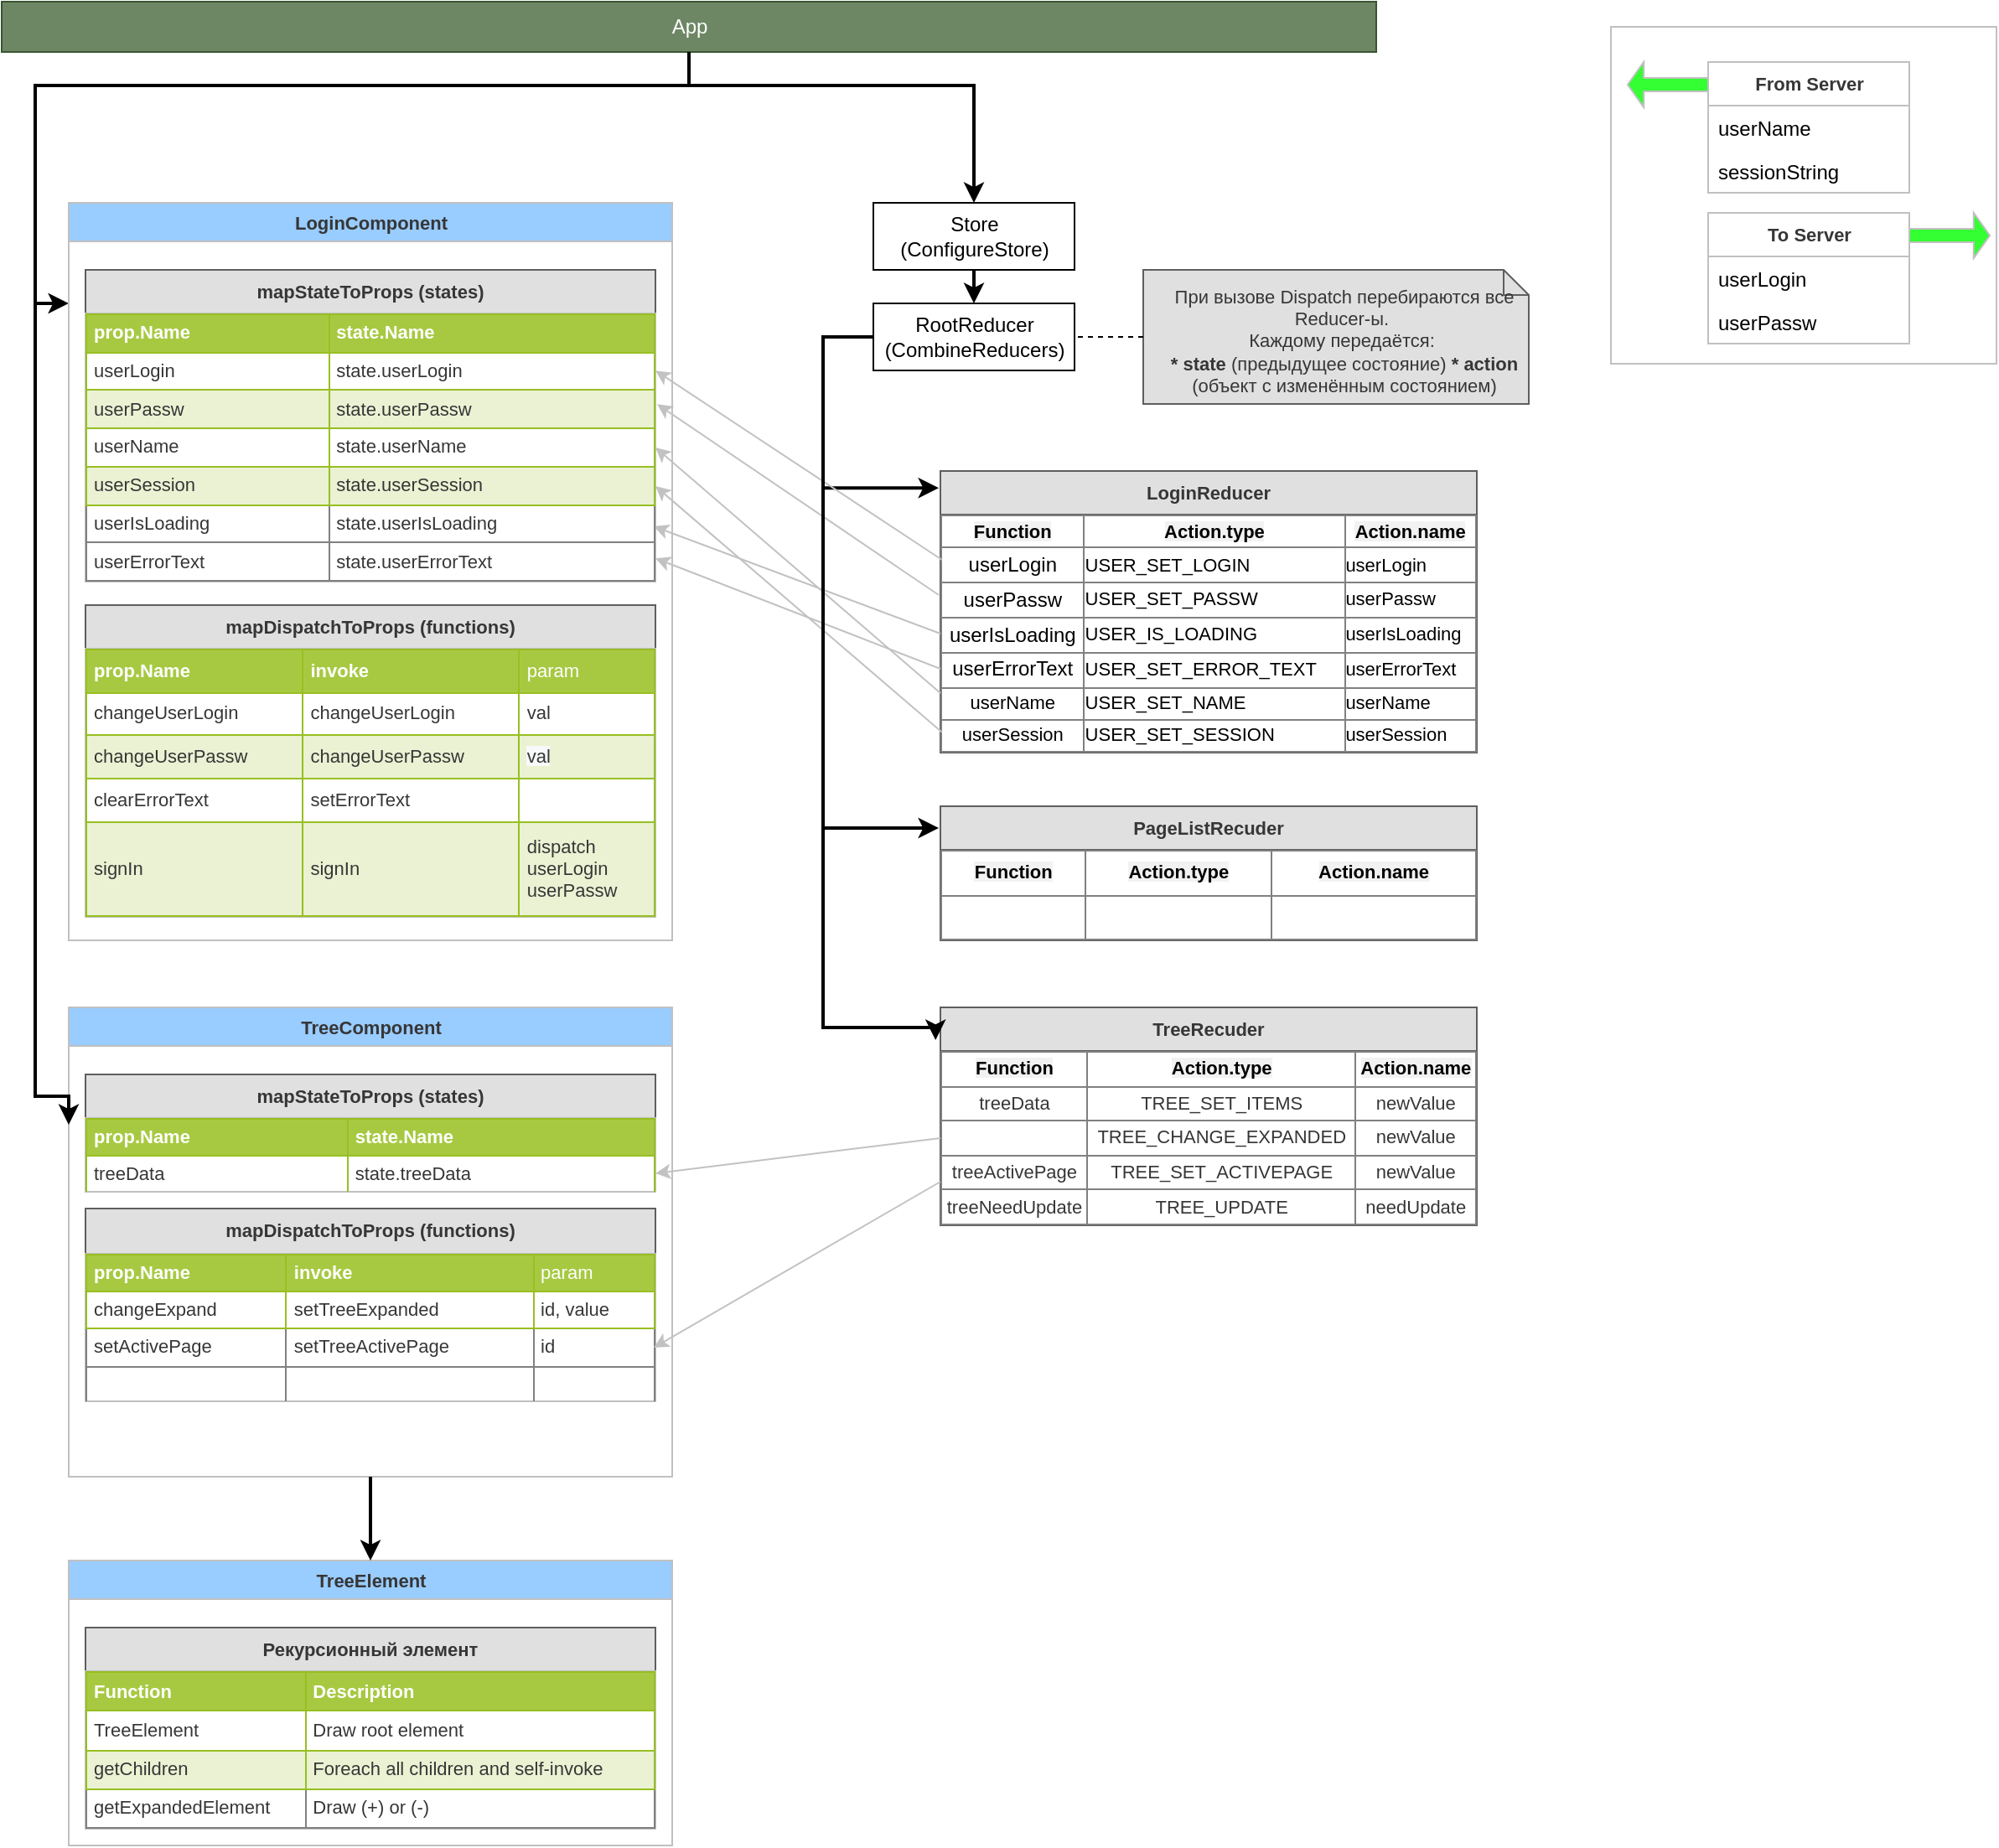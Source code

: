 <mxfile version="12.3.2" type="device" pages="2"><diagram id="MAlJXr1R1RONiBPiFZ2X" name="Page-1"><mxGraphModel dx="1086" dy="806" grid="1" gridSize="10" guides="1" tooltips="1" connect="1" arrows="1" fold="1" page="1" pageScale="1" pageWidth="826" pageHeight="1169" math="0" shadow="0"><root><mxCell id="0"/><mxCell id="1" parent="0"/><mxCell id="lctkZmDG0MTz39z7GmuO-6" value="" style="rounded=0;orthogonalLoop=1;jettySize=auto;html=1;entryX=0.5;entryY=0;entryDx=0;entryDy=0;exitX=0.5;exitY=1;exitDx=0;exitDy=0;strokeWidth=2;edgeStyle=orthogonalEdgeStyle;" parent="1" source="qUUpivabRVGBg07fd6jT-1" target="lctkZmDG0MTz39z7GmuO-3" edge="1"><mxGeometry relative="1" as="geometry"><mxPoint x="548" y="20" as="targetPoint"/><Array as="points"><mxPoint x="410" y="50"/><mxPoint x="580" y="50"/></Array></mxGeometry></mxCell><mxCell id="AoNCiHYrEB_nm4d6RlBX-17" style="rounded=0;comic=0;orthogonalLoop=1;jettySize=auto;html=1;exitX=0.5;exitY=1;exitDx=0;exitDy=0;shadow=0;startArrow=none;startFill=0;strokeColor=#000000;strokeWidth=2;fontSize=11;fontColor=#363636;edgeStyle=orthogonalEdgeStyle;" parent="1" source="qUUpivabRVGBg07fd6jT-1" edge="1"><mxGeometry relative="1" as="geometry"><mxPoint x="40" y="180" as="targetPoint"/><Array as="points"><mxPoint x="410" y="50"/><mxPoint x="20" y="50"/><mxPoint x="20" y="180"/></Array></mxGeometry></mxCell><mxCell id="qUUpivabRVGBg07fd6jT-1" value="App" style="html=1;fillColor=#6d8764;strokeColor=#3A5431;fontColor=#ffffff;" parent="1" vertex="1"><mxGeometry width="820" height="30" as="geometry"/></mxCell><mxCell id="lctkZmDG0MTz39z7GmuO-61" value="" style="edgeStyle=orthogonalEdgeStyle;rounded=0;orthogonalLoop=1;jettySize=auto;html=1;fontSize=11;fontColor=#363636;startArrow=none;startFill=0;entryX=-0.003;entryY=0.06;entryDx=0;entryDy=0;entryPerimeter=0;shadow=0;comic=0;strokeWidth=2;exitX=0;exitY=0.5;exitDx=0;exitDy=0;" parent="1" source="lctkZmDG0MTz39z7GmuO-2" target="lctkZmDG0MTz39z7GmuO-31" edge="1"><mxGeometry relative="1" as="geometry"><mxPoint x="522" y="222" as="sourcePoint"/><Array as="points"><mxPoint x="490" y="200"/><mxPoint x="490" y="290"/></Array></mxGeometry></mxCell><mxCell id="lctkZmDG0MTz39z7GmuO-65" style="edgeStyle=orthogonalEdgeStyle;rounded=0;orthogonalLoop=1;jettySize=auto;html=1;startArrow=none;startFill=0;fontSize=11;fontColor=#363636;exitX=0;exitY=0.5;exitDx=0;exitDy=0;strokeWidth=2;entryX=-0.003;entryY=0.163;entryDx=0;entryDy=0;entryPerimeter=0;" parent="1" source="lctkZmDG0MTz39z7GmuO-2" target="lctkZmDG0MTz39z7GmuO-62" edge="1"><mxGeometry relative="1" as="geometry"><mxPoint x="521" y="260" as="sourcePoint"/><mxPoint x="521" y="610" as="targetPoint"/><Array as="points"><mxPoint x="490" y="200"/><mxPoint x="490" y="493"/></Array></mxGeometry></mxCell><UserObject label="RootReducer&lt;br&gt;(CombineReducers)" id="lctkZmDG0MTz39z7GmuO-2"><mxCell style="html=1;" parent="1" vertex="1"><mxGeometry x="520" y="180" width="120" height="40" as="geometry"/></mxCell></UserObject><mxCell id="lctkZmDG0MTz39z7GmuO-7" style="edgeStyle=orthogonalEdgeStyle;rounded=0;orthogonalLoop=1;jettySize=auto;html=1;exitX=0.5;exitY=1;exitDx=0;exitDy=0;entryX=0.5;entryY=0;entryDx=0;entryDy=0;strokeWidth=2;" parent="1" source="lctkZmDG0MTz39z7GmuO-3" target="lctkZmDG0MTz39z7GmuO-2" edge="1"><mxGeometry relative="1" as="geometry"/></mxCell><mxCell id="lctkZmDG0MTz39z7GmuO-3" value="Store&lt;br&gt;(ConfigureStore)" style="html=1;" parent="1" vertex="1"><mxGeometry x="520" y="120" width="120" height="40" as="geometry"/></mxCell><mxCell id="lctkZmDG0MTz39z7GmuO-28" value="&lt;p style=&quot;margin: 10px 0px 0px 10px; font-size: 11px;&quot;&gt;При вызове Dispatch перебираются все Reducer-ы.&amp;nbsp;&lt;br style=&quot;font-size: 11px;&quot;&gt;&lt;span style=&quot;font-size: 11px;&quot;&gt;Каждому передаётся:&amp;nbsp;&lt;br style=&quot;font-size: 11px;&quot;&gt;&lt;/span&gt;&lt;b style=&quot;font-size: 11px;&quot;&gt;* state&lt;/b&gt;&lt;span style=&quot;font-size: 11px;&quot;&gt; (предыдущее состояние) &lt;b style=&quot;font-size: 11px;&quot;&gt;*&lt;/b&gt;&amp;nbsp;&lt;/span&gt;&lt;b style=&quot;font-size: 11px;&quot;&gt;action&lt;/b&gt;&lt;span style=&quot;font-size: 11px;&quot;&gt; (объект с изменённым состоянием)&lt;/span&gt;&lt;span style=&quot;font-size: 11px;&quot;&gt;&lt;br style=&quot;font-size: 11px;&quot;&gt;&lt;/span&gt;&lt;/p&gt;" style="shape=note;html=1;size=15;spacingLeft=0;align=left;html=1;overflow=fill;align=center;fillColor=#E0E0E0;fontColor=#363636;labelBackgroundColor=none;labelBorderColor=none;whiteSpace=wrap;fontSize=11;strokeColor=#5E5E5E;" parent="1" vertex="1"><mxGeometry x="681" y="160" width="230" height="80" as="geometry"/></mxCell><mxCell id="lctkZmDG0MTz39z7GmuO-30" value="" style="rounded=0;html=1;labelBackgroundColor=none;endArrow=none;dashed=1;entryX=1;entryY=0.5;entryDx=0;entryDy=0;exitX=0;exitY=0.5;exitDx=0;exitDy=0;exitPerimeter=0;" parent="1" source="lctkZmDG0MTz39z7GmuO-28" target="lctkZmDG0MTz39z7GmuO-2" edge="1"><mxGeometry relative="1" as="geometry"><mxPoint x="906" y="220" as="targetPoint"/></mxGeometry></mxCell><mxCell id="lctkZmDG0MTz39z7GmuO-31" value="LoginReducer" style="swimlane;fontStyle=1;align=center;verticalAlign=top;childLayout=stackLayout;horizontal=1;startSize=26;horizontalStack=0;resizeParent=1;resizeParentMax=0;resizeLast=0;collapsible=1;marginBottom=0;labelBackgroundColor=none;strokeColor=#5E5E5E;fillColor=#E0E0E0;fontSize=11;fontColor=#363636;html=0;" parent="1" vertex="1"><mxGeometry x="560" y="280" width="320" height="168" as="geometry"><mxRectangle x="480" y="200" width="90" height="26" as="alternateBounds"/></mxGeometry></mxCell><mxCell id="lctkZmDG0MTz39z7GmuO-57" value="&lt;table border=&quot;1&quot; width=&quot;100%&quot; style=&quot;width: 100% ; height: 100% ; border-collapse: collapse&quot; cellpadding=&quot;0&quot; align=&quot;center&quot;&gt;&lt;tbody&gt;&lt;tr&gt;&lt;td style=&quot;text-align: center&quot;&gt;&lt;font color=&quot;#000000&quot;&gt;&lt;b style=&quot;background-color: rgb(242 , 242 , 242)&quot;&gt;Function&lt;/b&gt;&lt;/font&gt;&lt;/td&gt;&lt;td style=&quot;text-align: center&quot;&gt;&lt;font color=&quot;#000000&quot;&gt;&lt;b style=&quot;background-color: rgb(242 , 242 , 242)&quot;&gt;Action.type&lt;/b&gt;&lt;/font&gt;&lt;/td&gt;&lt;td style=&quot;text-align: center&quot;&gt;&lt;font color=&quot;#000000&quot;&gt;&lt;b style=&quot;background-color: rgb(242 , 242 , 242)&quot;&gt;Action.name&lt;/b&gt;&lt;/font&gt;&lt;/td&gt;&lt;/tr&gt;&lt;tr&gt;&lt;td align=&quot;center&quot; style=&quot;text-align: center&quot;&gt;&lt;span style=&quot;font-size: 12px ; text-align: left&quot;&gt;&lt;font color=&quot;#000000&quot;&gt;userLogin&lt;/font&gt;&lt;/span&gt;&lt;/td&gt;&lt;td align=&quot;center&quot; style=&quot;text-align: left&quot;&gt;&lt;font color=&quot;#000000&quot;&gt;USER_SET_LOGIN&lt;/font&gt;&lt;/td&gt;&lt;td align=&quot;center&quot; style=&quot;text-align: left&quot;&gt;&lt;font color=&quot;#000000&quot;&gt;userLogin&lt;br&gt;&lt;/font&gt;&lt;/td&gt;&lt;/tr&gt;&lt;tr&gt;&lt;td align=&quot;center&quot; style=&quot;text-align: center&quot;&gt;&lt;font color=&quot;#000000&quot;&gt;&lt;span style=&quot;font-size: 12px ; text-align: left&quot;&gt;userPassw&lt;/span&gt;&lt;br&gt;&lt;/font&gt;&lt;/td&gt;&lt;td align=&quot;center&quot; style=&quot;text-align: left&quot;&gt;&lt;font color=&quot;#000000&quot;&gt;USER_SET_PASSW&lt;/font&gt;&lt;/td&gt;&lt;td align=&quot;center&quot; style=&quot;text-align: left&quot;&gt;&lt;font color=&quot;#000000&quot;&gt;userPassw&lt;/font&gt;&lt;/td&gt;&lt;/tr&gt;&lt;tr&gt;&lt;td align=&quot;center&quot; style=&quot;text-align: center&quot;&gt;&lt;span style=&quot;font-size: 12px ; text-align: left&quot;&gt;&lt;font color=&quot;#000000&quot;&gt;userIsLoading&lt;/font&gt;&lt;/span&gt;&lt;/td&gt;&lt;td align=&quot;center&quot; style=&quot;text-align: left&quot;&gt;&lt;font color=&quot;#000000&quot;&gt;USER_IS_LOADING&lt;/font&gt;&lt;/td&gt;&lt;td align=&quot;center&quot; style=&quot;text-align: left&quot;&gt;&lt;font color=&quot;#000000&quot;&gt;userIsLoading&lt;/font&gt;&lt;/td&gt;&lt;/tr&gt;&lt;tr&gt;&lt;td style=&quot;text-align: center&quot;&gt;&lt;font color=&quot;#000000&quot;&gt;&lt;span style=&quot;font-size: 12px&quot;&gt;userErrorText&lt;/span&gt;&lt;br&gt;&lt;/font&gt;&lt;/td&gt;&lt;td style=&quot;text-align: left&quot;&gt;&lt;font color=&quot;#000000&quot;&gt;USER_SET_ERROR_TEXT&lt;/font&gt;&lt;/td&gt;&lt;td style=&quot;text-align: left&quot;&gt;&lt;font color=&quot;#000000&quot;&gt;userErrorText&lt;br&gt;&lt;/font&gt;&lt;/td&gt;&lt;/tr&gt;&lt;tr&gt;&lt;td style=&quot;text-align: center&quot;&gt;&lt;font color=&quot;#000000&quot;&gt;userName&lt;br&gt;&lt;/font&gt;&lt;/td&gt;&lt;td style=&quot;text-align: left&quot;&gt;&lt;font color=&quot;#000000&quot;&gt;USER_SET_NAME&lt;/font&gt;&lt;/td&gt;&lt;td style=&quot;text-align: left&quot;&gt;&lt;font color=&quot;#000000&quot;&gt;userName&lt;br&gt;&lt;/font&gt;&lt;/td&gt;&lt;/tr&gt;&lt;tr&gt;&lt;td style=&quot;text-align: center&quot;&gt;&lt;font color=&quot;#000000&quot;&gt;userSession&lt;/font&gt;&lt;/td&gt;&lt;td style=&quot;text-align: left&quot;&gt;&lt;font color=&quot;#000000&quot;&gt;USER_SET_SESSION&lt;br&gt;&lt;/font&gt;&lt;/td&gt;&lt;td style=&quot;text-align: left&quot;&gt;&lt;font color=&quot;#000000&quot;&gt;userSession&lt;/font&gt;&lt;br&gt;&lt;/td&gt;&lt;/tr&gt;&lt;/tbody&gt;&lt;/table&gt;" style="text;html=1;strokeColor=none;fillColor=none;overflow=fill;labelBackgroundColor=none;fontSize=11;fontColor=#363636;align=left;" parent="lctkZmDG0MTz39z7GmuO-31" vertex="1"><mxGeometry y="26" width="320" height="142" as="geometry"/></mxCell><mxCell id="lctkZmDG0MTz39z7GmuO-62" value="PageListRecuder" style="swimlane;fontStyle=1;align=center;verticalAlign=top;childLayout=stackLayout;horizontal=1;startSize=26;horizontalStack=0;resizeParent=1;resizeParentMax=0;resizeLast=0;collapsible=1;marginBottom=0;labelBackgroundColor=none;strokeColor=#5E5E5E;fillColor=#E0E0E0;fontSize=11;fontColor=#363636;html=0;" parent="1" vertex="1"><mxGeometry x="560" y="480" width="320" height="80" as="geometry"><mxRectangle x="340" y="210" width="90" height="26" as="alternateBounds"/></mxGeometry></mxCell><mxCell id="lctkZmDG0MTz39z7GmuO-63" value="&lt;table border=&quot;1&quot; width=&quot;100%&quot; style=&quot;width: 100% ; height: 100% ; border-collapse: collapse&quot; cellpadding=&quot;0&quot; align=&quot;center&quot;&gt;&lt;tbody&gt;&lt;tr&gt;&lt;td style=&quot;text-align: center&quot;&gt;&lt;font color=&quot;#000000&quot;&gt;&lt;b style=&quot;background-color: rgb(242 , 242 , 242)&quot;&gt;Function&lt;/b&gt;&lt;/font&gt;&lt;/td&gt;&lt;td style=&quot;text-align: center&quot;&gt;&lt;font color=&quot;#000000&quot;&gt;&lt;b style=&quot;background-color: rgb(242 , 242 , 242)&quot;&gt;Action.type&lt;/b&gt;&lt;/font&gt;&lt;/td&gt;&lt;td style=&quot;text-align: center&quot;&gt;&lt;font color=&quot;#000000&quot;&gt;&lt;b style=&quot;background-color: rgb(242 , 242 , 242)&quot;&gt;Action.name&lt;/b&gt;&lt;/font&gt;&lt;/td&gt;&lt;/tr&gt;&lt;tr&gt;&lt;td align=&quot;center&quot; style=&quot;text-align: center&quot;&gt;&lt;/td&gt;&lt;td align=&quot;center&quot; style=&quot;text-align: left&quot;&gt;&lt;/td&gt;&lt;td align=&quot;center&quot; style=&quot;text-align: left&quot;&gt;&lt;br&gt;&lt;/td&gt;&lt;/tr&gt;&lt;/tbody&gt;&lt;/table&gt;" style="text;html=1;strokeColor=none;fillColor=none;overflow=fill;labelBackgroundColor=none;fontSize=11;fontColor=#363636;align=left;" parent="lctkZmDG0MTz39z7GmuO-62" vertex="1"><mxGeometry y="26" width="320" height="54" as="geometry"/></mxCell><mxCell id="AoNCiHYrEB_nm4d6RlBX-9" value="" style="endArrow=classic;html=1;shadow=0;strokeWidth=1;fontSize=11;fontColor=#363636;exitX=0.003;exitY=0.19;exitDx=0;exitDy=0;exitPerimeter=0;entryX=1;entryY=0.213;entryDx=0;entryDy=0;entryPerimeter=0;strokeColor=#C2C2C2;" parent="1" source="lctkZmDG0MTz39z7GmuO-57" target="AoNCiHYrEB_nm4d6RlBX-4" edge="1"><mxGeometry width="50" height="50" relative="1" as="geometry"><mxPoint x="280" y="170" as="sourcePoint"/><mxPoint x="330" y="120" as="targetPoint"/></mxGeometry></mxCell><mxCell id="AoNCiHYrEB_nm4d6RlBX-10" value="" style="endArrow=classic;html=1;shadow=0;strokeWidth=1;fontSize=11;fontColor=#363636;exitX=-0.003;exitY=0.338;exitDx=0;exitDy=0;exitPerimeter=0;entryX=1.003;entryY=0.338;entryDx=0;entryDy=0;entryPerimeter=0;strokeColor=#C2C2C2;" parent="1" source="lctkZmDG0MTz39z7GmuO-57" target="AoNCiHYrEB_nm4d6RlBX-4" edge="1"><mxGeometry width="50" height="50" relative="1" as="geometry"><mxPoint x="490.96" y="262.98" as="sourcePoint"/><mxPoint x="368" y="270.08" as="targetPoint"/></mxGeometry></mxCell><mxCell id="AoNCiHYrEB_nm4d6RlBX-11" value="" style="endArrow=classic;html=1;shadow=0;strokeWidth=1;fontSize=11;fontColor=#363636;exitX=0;exitY=0.75;exitDx=0;exitDy=0;entryX=1;entryY=0.5;entryDx=0;entryDy=0;strokeColor=#C2C2C2;" parent="1" source="lctkZmDG0MTz39z7GmuO-57" target="AoNCiHYrEB_nm4d6RlBX-4" edge="1"><mxGeometry width="50" height="50" relative="1" as="geometry"><mxPoint x="489.04" y="283.996" as="sourcePoint"/><mxPoint x="368.96" y="290.08" as="targetPoint"/></mxGeometry></mxCell><mxCell id="AoNCiHYrEB_nm4d6RlBX-12" value="" style="endArrow=classic;html=1;shadow=0;strokeWidth=1;fontSize=11;fontColor=#363636;exitX=0.003;exitY=0.915;exitDx=0;exitDy=0;exitPerimeter=0;entryX=1;entryY=0.644;entryDx=0;entryDy=0;entryPerimeter=0;strokeColor=#C2C2C2;" parent="1" source="lctkZmDG0MTz39z7GmuO-57" target="AoNCiHYrEB_nm4d6RlBX-4" edge="1"><mxGeometry width="50" height="50" relative="1" as="geometry"><mxPoint x="499.04" y="293.996" as="sourcePoint"/><mxPoint x="378.96" y="300.08" as="targetPoint"/></mxGeometry></mxCell><mxCell id="AoNCiHYrEB_nm4d6RlBX-13" value="" style="endArrow=classic;html=1;shadow=0;strokeWidth=1;fontSize=11;fontColor=#363636;exitX=0;exitY=0.5;exitDx=0;exitDy=0;entryX=0.997;entryY=0.794;entryDx=0;entryDy=0;entryPerimeter=0;strokeColor=#C2C2C2;" parent="1" source="lctkZmDG0MTz39z7GmuO-57" target="AoNCiHYrEB_nm4d6RlBX-4" edge="1"><mxGeometry width="50" height="50" relative="1" as="geometry"><mxPoint x="509.04" y="303.996" as="sourcePoint"/><mxPoint x="388.96" y="310.08" as="targetPoint"/></mxGeometry></mxCell><mxCell id="AoNCiHYrEB_nm4d6RlBX-14" value="" style="endArrow=classic;html=1;shadow=0;strokeWidth=1;fontSize=11;fontColor=#363636;entryX=1;entryY=0.913;entryDx=0;entryDy=0;entryPerimeter=0;strokeColor=#C2C2C2;exitX=0;exitY=0.648;exitDx=0;exitDy=0;exitPerimeter=0;" parent="1" source="lctkZmDG0MTz39z7GmuO-57" target="AoNCiHYrEB_nm4d6RlBX-4" edge="1"><mxGeometry width="50" height="50" relative="1" as="geometry"><mxPoint x="410" y="480" as="sourcePoint"/><mxPoint x="398.96" y="320.08" as="targetPoint"/></mxGeometry></mxCell><mxCell id="AoNCiHYrEB_nm4d6RlBX-16" value="LoginComponent" style="swimlane;rounded=0;strokeColor=#c0c0c0;gradientColor=none;fontSize=11;fontColor=#363636;align=center;html=1;fillColor=#99CCFF;" parent="1" vertex="1"><mxGeometry x="40" y="120" width="360" height="440" as="geometry"><mxRectangle x="40" y="120" width="120" height="23" as="alternateBounds"/></mxGeometry></mxCell><mxCell id="AoNCiHYrEB_nm4d6RlBX-5" value="mapStateToProps (states)" style="swimlane;fontStyle=1;align=center;verticalAlign=top;childLayout=stackLayout;horizontal=1;startSize=26;horizontalStack=0;resizeParent=1;resizeParentMax=0;resizeLast=0;collapsible=1;marginBottom=0;labelBackgroundColor=none;strokeColor=#5E5E5E;fillColor=#E0E0E0;fontSize=11;fontColor=#363636;html=0;" parent="AoNCiHYrEB_nm4d6RlBX-16" vertex="1"><mxGeometry x="10" y="40" width="340" height="186" as="geometry"><mxRectangle x="340" y="210" width="90" height="26" as="alternateBounds"/></mxGeometry></mxCell><mxCell id="AoNCiHYrEB_nm4d6RlBX-4" value="&lt;table border=&quot;1&quot; width=&quot;100%&quot; cellpadding=&quot;4&quot; style=&quot;width: 100% ; height: 100% ; border-collapse: collapse&quot;&gt;&lt;tbody&gt;&lt;tr style=&quot;background-color: #a7c942 ; color: #ffffff ; border: 1px solid #98bf21&quot;&gt;&lt;th align=&quot;left&quot;&gt;prop.Name&lt;/th&gt;&lt;th align=&quot;left&quot;&gt;state.Name&lt;/th&gt;&lt;/tr&gt;&lt;tr style=&quot;border: 1px solid #98bf21&quot;&gt;&lt;td&gt;userLogin&lt;/td&gt;&lt;td&gt;state.userLogin&lt;/td&gt;&lt;/tr&gt;&lt;tr style=&quot;background-color: #eaf2d3 ; border: 1px solid #98bf21&quot;&gt;&lt;td&gt;userPassw&lt;/td&gt;&lt;td&gt;state.userPassw&lt;/td&gt;&lt;/tr&gt;&lt;tr style=&quot;border: 1px solid #98bf21&quot;&gt;&lt;td&gt;userName&lt;/td&gt;&lt;td&gt;state.userName&lt;/td&gt;&lt;/tr&gt;&lt;tr style=&quot;background-color: #eaf2d3 ; border: 1px solid #98bf21&quot;&gt;&lt;td&gt;userSession&lt;/td&gt;&lt;td&gt;state.userSession&lt;/td&gt;&lt;/tr&gt;&lt;tr&gt;&lt;td&gt;userIsLoading&lt;br&gt;&lt;/td&gt;&lt;td&gt;state.userIsLoading&lt;br&gt;&lt;/td&gt;&lt;/tr&gt;&lt;tr&gt;&lt;td&gt;userErrorText&lt;br&gt;&lt;/td&gt;&lt;td&gt;state.userErrorText&lt;br&gt;&lt;/td&gt;&lt;/tr&gt;&lt;/tbody&gt;&lt;/table&gt;" style="text;html=1;strokeColor=#c0c0c0;fillColor=#ffffff;overflow=fill;rounded=0;labelBackgroundColor=none;fontSize=11;fontColor=#363636;align=left;" parent="AoNCiHYrEB_nm4d6RlBX-5" vertex="1"><mxGeometry y="26" width="340" height="160" as="geometry"/></mxCell><mxCell id="AoNCiHYrEB_nm4d6RlBX-7" value="mapDispatchToProps (functions)" style="swimlane;fontStyle=1;align=center;verticalAlign=top;childLayout=stackLayout;horizontal=1;startSize=26;horizontalStack=0;resizeParent=1;resizeParentMax=0;resizeLast=0;collapsible=1;marginBottom=0;labelBackgroundColor=none;strokeColor=#5E5E5E;fillColor=#E0E0E0;fontSize=11;fontColor=#363636;html=0;" parent="AoNCiHYrEB_nm4d6RlBX-16" vertex="1"><mxGeometry x="10" y="240" width="340" height="186" as="geometry"><mxRectangle x="10" y="240" width="340" height="26" as="alternateBounds"/></mxGeometry></mxCell><mxCell id="AoNCiHYrEB_nm4d6RlBX-8" value="&lt;table border=&quot;1&quot; width=&quot;100%&quot; cellpadding=&quot;4&quot; style=&quot;width: 100% ; height: 100% ; border-collapse: collapse&quot;&gt;&lt;tbody&gt;&lt;tr style=&quot;background-color: #a7c942 ; color: #ffffff ; border: 1px solid #98bf21&quot;&gt;&lt;th align=&quot;left&quot;&gt;prop.Name&lt;/th&gt;&lt;th align=&quot;left&quot;&gt;invoke&lt;/th&gt;&lt;td&gt;param&lt;/td&gt;&lt;/tr&gt;&lt;tr style=&quot;border: 1px solid #98bf21&quot;&gt;&lt;td&gt;changeUserLogin&lt;/td&gt;&lt;td&gt;changeUserLogin&lt;/td&gt;&lt;td&gt;val&lt;/td&gt;&lt;/tr&gt;&lt;tr style=&quot;background-color: #eaf2d3 ; border: 1px solid #98bf21&quot;&gt;&lt;td&gt;changeUserPassw&lt;/td&gt;&lt;td&gt;changeUserPassw&lt;/td&gt;&lt;td&gt;&lt;span style=&quot;background-color: rgb(248 , 249 , 250)&quot;&gt;val&lt;/span&gt;&lt;br&gt;&lt;/td&gt;&lt;/tr&gt;&lt;tr style=&quot;border: 1px solid #98bf21&quot;&gt;&lt;td&gt;clearErrorText&lt;/td&gt;&lt;td&gt;setErrorText&lt;/td&gt;&lt;td&gt;&lt;br&gt;&lt;/td&gt;&lt;/tr&gt;&lt;tr style=&quot;background-color: #eaf2d3 ; border: 1px solid #98bf21&quot;&gt;&lt;td&gt;signIn&lt;/td&gt;&lt;td&gt;signIn&lt;/td&gt;&lt;td&gt;dispatch&lt;br&gt;userLogin&lt;br&gt;userPassw&lt;br&gt;&lt;/td&gt;&lt;/tr&gt;&lt;/tbody&gt;&lt;/table&gt;" style="text;html=1;strokeColor=#c0c0c0;fillColor=#ffffff;overflow=fill;rounded=0;labelBackgroundColor=none;fontSize=11;fontColor=#363636;align=left;" parent="AoNCiHYrEB_nm4d6RlBX-7" vertex="1"><mxGeometry y="26" width="340" height="160" as="geometry"/></mxCell><UserObject label="" treeRoot="1" id="AoNCiHYrEB_nm4d6RlBX-28"><mxCell style="whiteSpace=wrap;html=1;align=center;treeFolding=1;treeMoving=1;container=1;recursiveResize=0;rounded=0;strokeColor=#c0c0c0;fillColor=none;gradientColor=none;fontSize=11;fontColor=#363636;" parent="1" vertex="1"><mxGeometry x="960" y="15" width="230" height="201" as="geometry"/></mxCell></UserObject><mxCell id="AoNCiHYrEB_nm4d6RlBX-18" value="&lt;b&gt;To Server&lt;/b&gt;" style="swimlane;fontStyle=0;childLayout=stackLayout;horizontal=1;startSize=26;fillColor=none;horizontalStack=0;resizeParent=1;resizeParentMax=0;resizeLast=0;collapsible=1;marginBottom=0;rounded=0;strokeColor=#c0c0c0;fontSize=11;fontColor=#363636;align=center;html=1;" parent="AoNCiHYrEB_nm4d6RlBX-28" vertex="1"><mxGeometry x="58" y="111" width="120" height="78" as="geometry"/></mxCell><mxCell id="AoNCiHYrEB_nm4d6RlBX-19" value="userLogin" style="text;strokeColor=none;fillColor=none;align=left;verticalAlign=top;spacingLeft=4;spacingRight=4;overflow=hidden;rotatable=0;points=[[0,0.5],[1,0.5]];portConstraint=eastwest;" parent="AoNCiHYrEB_nm4d6RlBX-18" vertex="1"><mxGeometry y="26" width="120" height="26" as="geometry"/></mxCell><mxCell id="AoNCiHYrEB_nm4d6RlBX-20" value="userPassw" style="text;strokeColor=none;fillColor=none;align=left;verticalAlign=top;spacingLeft=4;spacingRight=4;overflow=hidden;rotatable=0;points=[[0,0.5],[1,0.5]];portConstraint=eastwest;" parent="AoNCiHYrEB_nm4d6RlBX-18" vertex="1"><mxGeometry y="52" width="120" height="26" as="geometry"/></mxCell><mxCell id="AoNCiHYrEB_nm4d6RlBX-22" value="&lt;b&gt;From Server&lt;/b&gt;" style="swimlane;fontStyle=0;childLayout=stackLayout;horizontal=1;startSize=26;fillColor=none;horizontalStack=0;resizeParent=1;resizeParentMax=0;resizeLast=0;collapsible=1;marginBottom=0;rounded=0;strokeColor=#c0c0c0;fontSize=11;fontColor=#363636;align=center;html=1;" parent="AoNCiHYrEB_nm4d6RlBX-28" vertex="1"><mxGeometry x="58" y="21" width="120" height="78" as="geometry"/></mxCell><mxCell id="AoNCiHYrEB_nm4d6RlBX-23" value="userName" style="text;strokeColor=none;fillColor=none;align=left;verticalAlign=top;spacingLeft=4;spacingRight=4;overflow=hidden;rotatable=0;points=[[0,0.5],[1,0.5]];portConstraint=eastwest;" parent="AoNCiHYrEB_nm4d6RlBX-22" vertex="1"><mxGeometry y="26" width="120" height="26" as="geometry"/></mxCell><mxCell id="AoNCiHYrEB_nm4d6RlBX-24" value="sessionString" style="text;strokeColor=none;fillColor=none;align=left;verticalAlign=top;spacingLeft=4;spacingRight=4;overflow=hidden;rotatable=0;points=[[0,0.5],[1,0.5]];portConstraint=eastwest;" parent="AoNCiHYrEB_nm4d6RlBX-22" vertex="1"><mxGeometry y="52" width="120" height="26" as="geometry"/></mxCell><mxCell id="AoNCiHYrEB_nm4d6RlBX-26" value="" style="shape=singleArrow;direction=west;whiteSpace=wrap;html=1;rounded=0;strokeColor=#c0c0c0;fillColor=#33FF33;gradientColor=none;fontSize=11;fontColor=#363636;align=left;" parent="AoNCiHYrEB_nm4d6RlBX-28" vertex="1"><mxGeometry x="10" y="21" width="48" height="27" as="geometry"/></mxCell><mxCell id="AoNCiHYrEB_nm4d6RlBX-27" value="" style="shape=singleArrow;direction=west;whiteSpace=wrap;html=1;rounded=0;strokeColor=#c0c0c0;fillColor=#33FF33;gradientColor=none;fontSize=11;fontColor=#363636;align=left;rotation=180;" parent="AoNCiHYrEB_nm4d6RlBX-28" vertex="1"><mxGeometry x="178" y="111" width="48" height="27" as="geometry"/></mxCell><mxCell id="-2x3yyLsnfud5t5A0AVI-1" value="TreeComponent" style="swimlane;rounded=0;strokeColor=#c0c0c0;gradientColor=none;fontSize=11;fontColor=#363636;align=center;html=1;fillColor=#99CCFF;" parent="1" vertex="1"><mxGeometry x="40" y="600" width="360" height="280" as="geometry"><mxRectangle x="40" y="600" width="120" height="23" as="alternateBounds"/></mxGeometry></mxCell><mxCell id="-2x3yyLsnfud5t5A0AVI-2" value="mapStateToProps (states)" style="swimlane;fontStyle=1;align=center;verticalAlign=top;childLayout=stackLayout;horizontal=1;startSize=26;horizontalStack=0;resizeParent=1;resizeParentMax=0;resizeLast=0;collapsible=1;marginBottom=0;labelBackgroundColor=none;strokeColor=#5E5E5E;fillColor=#E0E0E0;fontSize=11;fontColor=#363636;html=0;" parent="-2x3yyLsnfud5t5A0AVI-1" vertex="1"><mxGeometry x="10" y="40" width="340" height="70" as="geometry"><mxRectangle x="340" y="210" width="90" height="26" as="alternateBounds"/></mxGeometry></mxCell><mxCell id="-2x3yyLsnfud5t5A0AVI-3" value="&lt;table border=&quot;1&quot; width=&quot;100%&quot; cellpadding=&quot;4&quot; style=&quot;width: 100% ; height: 100% ; border-collapse: collapse&quot;&gt;&lt;tbody&gt;&lt;tr style=&quot;background-color: #a7c942 ; color: #ffffff ; border: 1px solid #98bf21&quot;&gt;&lt;th align=&quot;left&quot;&gt;prop.Name&lt;/th&gt;&lt;th align=&quot;left&quot;&gt;state.Name&lt;/th&gt;&lt;/tr&gt;&lt;tr style=&quot;border: 1px solid #98bf21&quot;&gt;&lt;td&gt;treeData&lt;/td&gt;&lt;td&gt;state.treeData&lt;/td&gt;&lt;/tr&gt;&lt;/tbody&gt;&lt;/table&gt;" style="text;html=1;strokeColor=#c0c0c0;fillColor=#ffffff;overflow=fill;rounded=0;labelBackgroundColor=none;fontSize=11;fontColor=#363636;align=left;" parent="-2x3yyLsnfud5t5A0AVI-2" vertex="1"><mxGeometry y="26" width="340" height="44" as="geometry"/></mxCell><mxCell id="-2x3yyLsnfud5t5A0AVI-4" value="mapDispatchToProps (functions)" style="swimlane;fontStyle=1;align=center;verticalAlign=top;childLayout=stackLayout;horizontal=1;startSize=27;horizontalStack=0;resizeParent=1;resizeParentMax=0;resizeLast=0;collapsible=1;marginBottom=0;labelBackgroundColor=none;strokeColor=#5E5E5E;fillColor=#E0E0E0;fontSize=11;fontColor=#363636;html=0;" parent="-2x3yyLsnfud5t5A0AVI-1" vertex="1"><mxGeometry x="10" y="120" width="340" height="115" as="geometry"><mxRectangle x="10" y="120" width="340" height="26" as="alternateBounds"/></mxGeometry></mxCell><mxCell id="-2x3yyLsnfud5t5A0AVI-5" value="&lt;table border=&quot;1&quot; width=&quot;100%&quot; cellpadding=&quot;4&quot; style=&quot;width: 100% ; height: 100% ; border-collapse: collapse&quot;&gt;&lt;tbody&gt;&lt;tr style=&quot;background-color: #a7c942 ; color: #ffffff ; border: 1px solid #98bf21&quot;&gt;&lt;th align=&quot;left&quot;&gt;prop.Name&lt;/th&gt;&lt;th align=&quot;left&quot;&gt;invoke&lt;/th&gt;&lt;td&gt;param&lt;/td&gt;&lt;/tr&gt;&lt;tr style=&quot;border: 1px solid #98bf21&quot;&gt;&lt;td&gt;changeExpand&lt;/td&gt;&lt;td&gt;setTreeExpanded&lt;/td&gt;&lt;td&gt;id, value&lt;/td&gt;&lt;/tr&gt;&lt;tr&gt;&lt;td&gt;setActivePage&lt;br&gt;&lt;/td&gt;&lt;td&gt;setTreeActivePage&lt;br&gt;&lt;/td&gt;&lt;td&gt;id&lt;/td&gt;&lt;/tr&gt;&lt;tr&gt;&lt;td&gt;&lt;br&gt;&lt;/td&gt;&lt;td&gt;&lt;br&gt;&lt;/td&gt;&lt;td&gt;&lt;br&gt;&lt;/td&gt;&lt;/tr&gt;&lt;/tbody&gt;&lt;/table&gt;" style="text;html=1;strokeColor=#c0c0c0;fillColor=#ffffff;overflow=fill;rounded=0;labelBackgroundColor=none;fontSize=11;fontColor=#363636;align=left;" parent="-2x3yyLsnfud5t5A0AVI-4" vertex="1"><mxGeometry y="27" width="340" height="88" as="geometry"/></mxCell><mxCell id="-2x3yyLsnfud5t5A0AVI-6" value="TreeElement" style="swimlane;rounded=0;strokeColor=#c0c0c0;gradientColor=none;fontSize=11;fontColor=#363636;align=center;html=1;fillColor=#99CCFF;" parent="1" vertex="1"><mxGeometry x="40" y="930" width="360" height="170" as="geometry"><mxRectangle x="40" y="850" width="100" height="23" as="alternateBounds"/></mxGeometry></mxCell><mxCell id="-2x3yyLsnfud5t5A0AVI-7" value="Рекурсионный элемент" style="swimlane;fontStyle=1;align=center;verticalAlign=top;childLayout=stackLayout;horizontal=1;startSize=26;horizontalStack=0;resizeParent=1;resizeParentMax=0;resizeLast=0;collapsible=1;marginBottom=0;labelBackgroundColor=none;strokeColor=#5E5E5E;fillColor=#E0E0E0;fontSize=11;fontColor=#363636;html=0;" parent="-2x3yyLsnfud5t5A0AVI-6" vertex="1"><mxGeometry x="10" y="40" width="340" height="120" as="geometry"><mxRectangle x="340" y="210" width="90" height="26" as="alternateBounds"/></mxGeometry></mxCell><mxCell id="-2x3yyLsnfud5t5A0AVI-8" value="&lt;table border=&quot;1&quot; width=&quot;100%&quot; cellpadding=&quot;4&quot; style=&quot;width: 100% ; height: 100% ; border-collapse: collapse&quot;&gt;&lt;tbody&gt;&lt;tr style=&quot;background-color: #a7c942 ; color: #ffffff ; border: 1px solid #98bf21&quot;&gt;&lt;th align=&quot;left&quot;&gt;Function&lt;/th&gt;&lt;th align=&quot;left&quot;&gt;Description&lt;/th&gt;&lt;/tr&gt;&lt;tr style=&quot;border: 1px solid #98bf21&quot;&gt;&lt;td&gt;TreeElement&lt;/td&gt;&lt;td&gt;Draw root element&lt;/td&gt;&lt;/tr&gt;&lt;tr style=&quot;background-color: #eaf2d3 ; border: 1px solid #98bf21&quot;&gt;&lt;td&gt;getChildren&lt;/td&gt;&lt;td&gt;Foreach all children and self-invoke&lt;/td&gt;&lt;/tr&gt;&lt;tr&gt;&lt;td&gt;getExpandedElement&lt;br&gt;&lt;/td&gt;&lt;td&gt;Draw (+) or (-)&lt;/td&gt;&lt;/tr&gt;&lt;/tbody&gt;&lt;/table&gt;" style="text;html=1;strokeColor=#c0c0c0;fillColor=#ffffff;overflow=fill;rounded=0;labelBackgroundColor=none;fontSize=11;fontColor=#363636;align=left;" parent="-2x3yyLsnfud5t5A0AVI-7" vertex="1"><mxGeometry y="26" width="340" height="94" as="geometry"/></mxCell><mxCell id="-2x3yyLsnfud5t5A0AVI-12" style="rounded=0;comic=0;orthogonalLoop=1;jettySize=auto;html=1;exitX=0.5;exitY=1;exitDx=0;exitDy=0;shadow=0;startArrow=none;startFill=0;strokeColor=#000000;strokeWidth=2;fontSize=11;fontColor=#363636;entryX=0.5;entryY=0;entryDx=0;entryDy=0;" parent="1" source="-2x3yyLsnfud5t5A0AVI-1" target="-2x3yyLsnfud5t5A0AVI-6" edge="1"><mxGeometry relative="1" as="geometry"><mxPoint x="640" y="750" as="sourcePoint"/><mxPoint x="270" y="830" as="targetPoint"/></mxGeometry></mxCell><mxCell id="-2x3yyLsnfud5t5A0AVI-15" style="rounded=0;comic=0;orthogonalLoop=1;jettySize=auto;html=1;exitX=0.5;exitY=1;exitDx=0;exitDy=0;entryX=0;entryY=0.25;entryDx=0;entryDy=0;shadow=0;startArrow=none;startFill=0;strokeColor=#000000;strokeWidth=2;fontSize=11;fontColor=#363636;edgeStyle=orthogonalEdgeStyle;" parent="1" source="qUUpivabRVGBg07fd6jT-1" target="-2x3yyLsnfud5t5A0AVI-1" edge="1"><mxGeometry relative="1" as="geometry"><mxPoint x="420" y="40" as="sourcePoint"/><mxPoint x="230" y="130" as="targetPoint"/><Array as="points"><mxPoint x="410" y="50"/><mxPoint x="20" y="50"/><mxPoint x="20" y="653"/></Array></mxGeometry></mxCell><mxCell id="-2x3yyLsnfud5t5A0AVI-16" value="TreeRecuder" style="swimlane;fontStyle=1;align=center;verticalAlign=top;childLayout=stackLayout;horizontal=1;startSize=26;horizontalStack=0;resizeParent=1;resizeParentMax=0;resizeLast=0;collapsible=1;marginBottom=0;labelBackgroundColor=none;strokeColor=#5E5E5E;fillColor=#E0E0E0;fontSize=11;fontColor=#363636;html=0;" parent="1" vertex="1"><mxGeometry x="560" y="600" width="320" height="130" as="geometry"><mxRectangle x="340" y="210" width="90" height="26" as="alternateBounds"/></mxGeometry></mxCell><mxCell id="-2x3yyLsnfud5t5A0AVI-17" value="&lt;table border=&quot;1&quot; width=&quot;100%&quot; style=&quot;width: 100% ; height: 100% ; border-collapse: collapse&quot; cellpadding=&quot;0&quot; align=&quot;center&quot;&gt;&lt;tbody&gt;&lt;tr&gt;&lt;td style=&quot;text-align: center&quot;&gt;&lt;font color=&quot;#000000&quot;&gt;&lt;b style=&quot;background-color: rgb(242 , 242 , 242)&quot;&gt;Function&lt;/b&gt;&lt;/font&gt;&lt;/td&gt;&lt;td style=&quot;text-align: center&quot;&gt;&lt;font color=&quot;#000000&quot;&gt;&lt;b style=&quot;background-color: rgb(242 , 242 , 242)&quot;&gt;Action.type&lt;/b&gt;&lt;/font&gt;&lt;/td&gt;&lt;td style=&quot;text-align: center&quot;&gt;&lt;font color=&quot;#000000&quot;&gt;&lt;b style=&quot;background-color: rgb(242 , 242 , 242)&quot;&gt;Action.name&lt;/b&gt;&lt;/font&gt;&lt;/td&gt;&lt;/tr&gt;&lt;tr&gt;&lt;td align=&quot;center&quot; style=&quot;text-align: center&quot;&gt;treeData&lt;/td&gt;&lt;td align=&quot;center&quot; style=&quot;text-align: center&quot;&gt;TREE_SET_ITEMS&lt;/td&gt;&lt;td align=&quot;center&quot; style=&quot;text-align: center&quot;&gt;newValue&lt;br&gt;&lt;/td&gt;&lt;/tr&gt;&lt;tr&gt;&lt;td style=&quot;text-align: center&quot;&gt;&lt;br&gt;&lt;/td&gt;&lt;td style=&quot;text-align: center&quot;&gt;TREE_CHANGE_EXPANDED&lt;br&gt;&lt;/td&gt;&lt;td style=&quot;text-align: center&quot;&gt;newValue&lt;br&gt;&lt;/td&gt;&lt;/tr&gt;&lt;tr&gt;&lt;td style=&quot;text-align: center&quot;&gt;treeActivePage&lt;br&gt;&lt;/td&gt;&lt;td style=&quot;text-align: center&quot;&gt;TREE_SET_ACTIVEPAGE&lt;br&gt;&lt;/td&gt;&lt;td style=&quot;text-align: center&quot;&gt;newValue&lt;/td&gt;&lt;/tr&gt;&lt;tr&gt;&lt;td style=&quot;text-align: center&quot;&gt;treeNeedUpdate&lt;br&gt;&lt;/td&gt;&lt;td style=&quot;text-align: center&quot;&gt;TREE_UPDATE&lt;br&gt;&lt;/td&gt;&lt;td style=&quot;text-align: center&quot;&gt;needUpdate&lt;br&gt;&lt;/td&gt;&lt;/tr&gt;&lt;/tbody&gt;&lt;/table&gt;" style="text;html=1;strokeColor=none;fillColor=none;overflow=fill;labelBackgroundColor=none;fontSize=11;fontColor=#363636;align=left;" parent="-2x3yyLsnfud5t5A0AVI-16" vertex="1"><mxGeometry y="26" width="320" height="104" as="geometry"/></mxCell><mxCell id="-2x3yyLsnfud5t5A0AVI-19" value="" style="edgeStyle=orthogonalEdgeStyle;rounded=0;orthogonalLoop=1;jettySize=auto;html=1;fontSize=11;fontColor=#363636;startArrow=none;startFill=0;entryX=-0.009;entryY=0.15;entryDx=0;entryDy=0;entryPerimeter=0;shadow=0;comic=0;strokeWidth=2;exitX=0;exitY=0.5;exitDx=0;exitDy=0;" parent="1" source="lctkZmDG0MTz39z7GmuO-2" target="-2x3yyLsnfud5t5A0AVI-16" edge="1"><mxGeometry relative="1" as="geometry"><mxPoint x="530" y="210" as="sourcePoint"/><Array as="points"><mxPoint x="490" y="200"/><mxPoint x="490" y="612"/></Array><mxPoint x="569" y="300" as="targetPoint"/></mxGeometry></mxCell><mxCell id="-2x3yyLsnfud5t5A0AVI-20" value="" style="endArrow=classic;html=1;shadow=0;strokeWidth=1;fontSize=11;fontColor=#363636;entryX=1;entryY=0.75;entryDx=0;entryDy=0;strokeColor=#C2C2C2;exitX=0;exitY=0.5;exitDx=0;exitDy=0;" parent="1" source="-2x3yyLsnfud5t5A0AVI-17" target="-2x3yyLsnfud5t5A0AVI-3" edge="1"><mxGeometry width="50" height="50" relative="1" as="geometry"><mxPoint x="570" y="408.016" as="sourcePoint"/><mxPoint x="400" y="342.08" as="targetPoint"/></mxGeometry></mxCell><mxCell id="-2x3yyLsnfud5t5A0AVI-21" value="" style="endArrow=classic;html=1;shadow=0;strokeWidth=1;fontSize=11;fontColor=#363636;entryX=0.997;entryY=0.636;entryDx=0;entryDy=0;strokeColor=#C2C2C2;exitX=0;exitY=0.75;exitDx=0;exitDy=0;entryPerimeter=0;" parent="1" source="-2x3yyLsnfud5t5A0AVI-17" target="-2x3yyLsnfud5t5A0AVI-5" edge="1"><mxGeometry width="50" height="50" relative="1" as="geometry"><mxPoint x="570" y="663" as="sourcePoint"/><mxPoint x="400" y="709" as="targetPoint"/></mxGeometry></mxCell></root></mxGraphModel></diagram><diagram id="Bak2hzkldK3RVW96CDVX" name="Page-2"><mxGraphModel dx="1088" dy="882" grid="1" gridSize="10" guides="1" tooltips="1" connect="1" arrows="1" fold="1" page="1" pageScale="1" pageWidth="850" pageHeight="1100" math="0" shadow="0"><root><mxCell id="W-YF_etQeyaEr2Uj3Xh_-0"/><mxCell id="W-YF_etQeyaEr2Uj3Xh_-1" parent="W-YF_etQeyaEr2Uj3Xh_-0"/></root></mxGraphModel></diagram></mxfile>
